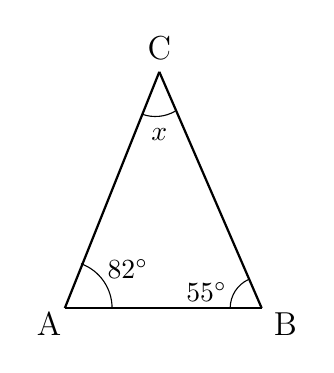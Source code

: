 \begin{tikzpicture}
\node at (0,0) {};
\node (v1) at (-1,-1) {};
\node (v2) at (0.2,2) {};
\node (v3) at (1.5,-1) {};
\draw [thick] (v1.center) edge (v2.center);
\draw [thick] (v2.center) edge (v3.center);
\draw [thick] (v3.center) edge (v1.center);
\node at (0.2,2.3) {\large C};
\node at (1.8,-1.2) {\large B};
\node at (-1.2,-1.2) {\large A};

\draw (-0.4,-1) arc (0:70:0.6);

\draw (0.4,1.5) arc (-59.999:-110:0.5);
\draw (1.1,-1) arc (180:115:0.4);
\node at (-0.2,-0.5) { $82^{\circ}$};
\node at (0.8,-0.8) {$55^{\circ}$};
\node at (0.2,1.2) {$x$};
\end{tikzpicture}